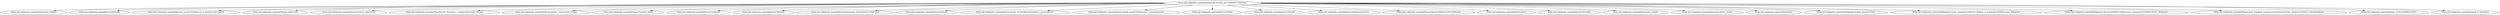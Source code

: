 digraph tree {
	"https://pl.wikipedia.org/wiki/Wikipedia:Strona_g%C5%82%C3%B3wna" [label="https://pl.wikipedia.org/wiki/Wikipedia:Strona_g%C5%82%C3%B3wna", shape=egg]
	"https://pl.wikipedia.org/wiki/Alexander_Gadjiev" [label="https://pl.wikipedia.org/wiki/Alexander_Gadjiev", shape=egg]
	"https://pl.wikipedia.org/wiki/Encyklopedia" [label="https://pl.wikipedia.org/wiki/Encyklopedia", shape=egg]
	"https://pl.wikipedia.org/wiki/Kolonia_urz%C4%99dnicza_w_Katowicach-Ligocie" [label="https://pl.wikipedia.org/wiki/Kolonia_urz%C4%99dnicza_w_Katowicach-Ligocie", shape=egg]
	"https://pl.wikipedia.org/wiki/Marga_wolooczna" [label="https://pl.wikipedia.org/wiki/Marga_wolooczna", shape=egg]
	"https://pl.wikipedia.org/wiki/Ommatotriton_ophryticus" [label="https://pl.wikipedia.org/wiki/Ommatotriton_ophryticus", shape=egg]
	"https://pl.wikipedia.org/wiki/Plik:2022-07_Katowice_-_Ligota-Panewniki_064.jpg" [label="https://pl.wikipedia.org/wiki/Plik:2022-07_Katowice_-_Ligota-Panewniki_064.jpg", shape=egg]
	"https://pl.wikipedia.org/wiki/Plik:Swobnica_-_panoramio_(1).jpg" [label="https://pl.wikipedia.org/wiki/Plik:Swobnica_-_panoramio_(1).jpg", shape=egg]
	"https://pl.wikipedia.org/wiki/Pomoc:Pierwsze_kroki" [label="https://pl.wikipedia.org/wiki/Pomoc:Pierwsze_kroki", shape=egg]
	"https://pl.wikipedia.org/wiki/Portal:Geografia" [label="https://pl.wikipedia.org/wiki/Portal:Geografia", shape=egg]
	"https://pl.wikipedia.org/wiki/Portal:Historia" [label="https://pl.wikipedia.org/wiki/Portal:Historia", shape=egg]
	"https://pl.wikipedia.org/wiki/Portal:Kategorie_G%C5%82%C3%B3wne" [label="https://pl.wikipedia.org/wiki/Portal:Kategorie_G%C5%82%C3%B3wne", shape=egg]
	"https://pl.wikipedia.org/wiki/Portal:Kultura" [label="https://pl.wikipedia.org/wiki/Portal:Kultura", shape=egg]
	"https://pl.wikipedia.org/wiki/Portal:Nauki_%C5%9Bcis%C5%82e_i_przyrodnicze" [label="https://pl.wikipedia.org/wiki/Portal:Nauki_%C5%9Bcis%C5%82e_i_przyrodnicze", shape=egg]
	"https://pl.wikipedia.org/wiki/Portal:Nauki_spo%C5%82eczne_i_humanistyczne" [label="https://pl.wikipedia.org/wiki/Portal:Nauki_spo%C5%82eczne_i_humanistyczne", shape=egg]
	"https://pl.wikipedia.org/wiki/Portal:Polska" [label="https://pl.wikipedia.org/wiki/Portal:Polska", shape=egg]
	"https://pl.wikipedia.org/wiki/Portal:Portale" [label="https://pl.wikipedia.org/wiki/Portal:Portale", shape=egg]
	"https://pl.wikipedia.org/wiki/Portal:Religioznawstwo" [label="https://pl.wikipedia.org/wiki/Portal:Religioznawstwo", shape=egg]
	"https://pl.wikipedia.org/wiki/Portal:Spo%C5%82ecze%C5%84stwo" [label="https://pl.wikipedia.org/wiki/Portal:Spo%C5%82ecze%C5%84stwo", shape=egg]
	"https://pl.wikipedia.org/wiki/Portal:Sport" [label="https://pl.wikipedia.org/wiki/Portal:Sport", shape=egg]
	"https://pl.wikipedia.org/wiki/Portal:Technika" [label="https://pl.wikipedia.org/wiki/Portal:Technika", shape=egg]
	"https://pl.wikipedia.org/wiki/Rosemary_Eames" [label="https://pl.wikipedia.org/wiki/Rosemary_Eames", shape=egg]
	"https://pl.wikipedia.org/wiki/Specjalna:Nowe_strony" [label="https://pl.wikipedia.org/wiki/Specjalna:Nowe_strony", shape=egg]
	"https://pl.wikipedia.org/wiki/Wikipedia" [label="https://pl.wikipedia.org/wiki/Wikipedia", shape=egg]
	"https://pl.wikipedia.org/wiki/Wikipedia:Indeks_hase%C5%82" [label="https://pl.wikipedia.org/wiki/Wikipedia:Indeks_hase%C5%82", shape=egg]
	"https://pl.wikipedia.org/wiki/Wikipedia:Liczba_artyku%C5%82%C3%B3w_w_polskoj%C4%99zycznej_Wikipedii" [label="https://pl.wikipedia.org/wiki/Wikipedia:Liczba_artyku%C5%82%C3%B3w_w_polskoj%C4%99zycznej_Wikipedii", shape=egg]
	"https://pl.wikipedia.org/wiki/Wikipedia:Wyr%C3%B3%C5%BCniona_zawarto%C5%9B%C4%87_Wikipedii" [label="https://pl.wikipedia.org/wiki/Wikipedia:Wyr%C3%B3%C5%BCniona_zawarto%C5%9B%C4%87_Wikipedii", shape=egg]
	"https://pl.wikipedia.org/wiki/Wikiprojekt:Tygodnie_tematyczne/Tydzie%C5%84_Artyku%C5%82u_Gibraltarskiego" [label="https://pl.wikipedia.org/wiki/Wikiprojekt:Tygodnie_tematyczne/Tydzie%C5%84_Artyku%C5%82u_Gibraltarskiego", shape=egg]
	"https://pl.wikipedia.org/wiki/Wolna_tre%C5%9B%C4%87" [label="https://pl.wikipedia.org/wiki/Wolna_tre%C5%9B%C4%87", shape=egg]
	"https://pl.wikipedia.org/wiki/Zamek_w_Swobnicy" [label="https://pl.wikipedia.org/wiki/Zamek_w_Swobnicy", shape=egg]

	"https://pl.wikipedia.org/wiki/Wikipedia:Strona_g%C5%82%C3%B3wna" -> "https://pl.wikipedia.org/wiki/Wikipedia"
	"https://pl.wikipedia.org/wiki/Wikipedia:Strona_g%C5%82%C3%B3wna" -> "https://pl.wikipedia.org/wiki/Wolna_tre%C5%9B%C4%87"
	"https://pl.wikipedia.org/wiki/Wikipedia:Strona_g%C5%82%C3%B3wna" -> "https://pl.wikipedia.org/wiki/Encyklopedia"
	"https://pl.wikipedia.org/wiki/Wikipedia:Strona_g%C5%82%C3%B3wna" -> "https://pl.wikipedia.org/wiki/Pomoc:Pierwsze_kroki"
	"https://pl.wikipedia.org/wiki/Wikipedia:Strona_g%C5%82%C3%B3wna" -> "https://pl.wikipedia.org/wiki/Wikipedia:Liczba_artyku%C5%82%C3%B3w_w_polskoj%C4%99zycznej_Wikipedii"
	"https://pl.wikipedia.org/wiki/Wikipedia:Strona_g%C5%82%C3%B3wna" -> "https://pl.wikipedia.org/wiki/Wikipedia:Wyr%C3%B3%C5%BCniona_zawarto%C5%9B%C4%87_Wikipedii"
	"https://pl.wikipedia.org/wiki/Wikipedia:Strona_g%C5%82%C3%B3wna" -> "https://pl.wikipedia.org/wiki/Portal:Nauki_%C5%9Bcis%C5%82e_i_przyrodnicze"
	"https://pl.wikipedia.org/wiki/Wikipedia:Strona_g%C5%82%C3%B3wna" -> "https://pl.wikipedia.org/wiki/Portal:Nauki_spo%C5%82eczne_i_humanistyczne"
	"https://pl.wikipedia.org/wiki/Wikipedia:Strona_g%C5%82%C3%B3wna" -> "https://pl.wikipedia.org/wiki/Portal:Technika"
	"https://pl.wikipedia.org/wiki/Wikipedia:Strona_g%C5%82%C3%B3wna" -> "https://pl.wikipedia.org/wiki/Portal:Geografia"
	"https://pl.wikipedia.org/wiki/Wikipedia:Strona_g%C5%82%C3%B3wna" -> "https://pl.wikipedia.org/wiki/Portal:Historia"
	"https://pl.wikipedia.org/wiki/Wikipedia:Strona_g%C5%82%C3%B3wna" -> "https://pl.wikipedia.org/wiki/Portal:Kultura"
	"https://pl.wikipedia.org/wiki/Wikipedia:Strona_g%C5%82%C3%B3wna" -> "https://pl.wikipedia.org/wiki/Portal:Spo%C5%82ecze%C5%84stwo"
	"https://pl.wikipedia.org/wiki/Wikipedia:Strona_g%C5%82%C3%B3wna" -> "https://pl.wikipedia.org/wiki/Portal:Sport"
	"https://pl.wikipedia.org/wiki/Wikipedia:Strona_g%C5%82%C3%B3wna" -> "https://pl.wikipedia.org/wiki/Portal:Religioznawstwo"
	"https://pl.wikipedia.org/wiki/Wikipedia:Strona_g%C5%82%C3%B3wna" -> "https://pl.wikipedia.org/wiki/Portal:Polska"
	"https://pl.wikipedia.org/wiki/Wikipedia:Strona_g%C5%82%C3%B3wna" -> "https://pl.wikipedia.org/wiki/Portal:Portale"
	"https://pl.wikipedia.org/wiki/Wikipedia:Strona_g%C5%82%C3%B3wna" -> "https://pl.wikipedia.org/wiki/Wikipedia:Indeks_hase%C5%82"
	"https://pl.wikipedia.org/wiki/Wikipedia:Strona_g%C5%82%C3%B3wna" -> "https://pl.wikipedia.org/wiki/Portal:Kategorie_G%C5%82%C3%B3wne"
	"https://pl.wikipedia.org/wiki/Wikipedia:Strona_g%C5%82%C3%B3wna" -> "https://pl.wikipedia.org/wiki/Wikiprojekt:Tygodnie_tematyczne/Tydzie%C5%84_Artyku%C5%82u_Gibraltarskiego"
	"https://pl.wikipedia.org/wiki/Wikipedia:Strona_g%C5%82%C3%B3wna" -> "https://pl.wikipedia.org/wiki/Specjalna:Nowe_strony"
	"https://pl.wikipedia.org/wiki/Wikipedia:Strona_g%C5%82%C3%B3wna" -> "https://pl.wikipedia.org/wiki/Plik:Swobnica_-_panoramio_(1).jpg"
	"https://pl.wikipedia.org/wiki/Wikipedia:Strona_g%C5%82%C3%B3wna" -> "https://pl.wikipedia.org/wiki/Plik:2022-07_Katowice_-_Ligota-Panewniki_064.jpg"
	"https://pl.wikipedia.org/wiki/Wikipedia:Strona_g%C5%82%C3%B3wna" -> "https://pl.wikipedia.org/wiki/Zamek_w_Swobnicy"
	"https://pl.wikipedia.org/wiki/Wikipedia:Strona_g%C5%82%C3%B3wna" -> "https://pl.wikipedia.org/wiki/Ommatotriton_ophryticus"
	"https://pl.wikipedia.org/wiki/Wikipedia:Strona_g%C5%82%C3%B3wna" -> "https://pl.wikipedia.org/wiki/Marga_wolooczna"
	"https://pl.wikipedia.org/wiki/Wikipedia:Strona_g%C5%82%C3%B3wna" -> "https://pl.wikipedia.org/wiki/Alexander_Gadjiev"
	"https://pl.wikipedia.org/wiki/Wikipedia:Strona_g%C5%82%C3%B3wna" -> "https://pl.wikipedia.org/wiki/Rosemary_Eames"
	"https://pl.wikipedia.org/wiki/Wikipedia:Strona_g%C5%82%C3%B3wna" -> "https://pl.wikipedia.org/wiki/Kolonia_urz%C4%99dnicza_w_Katowicach-Ligocie"
}